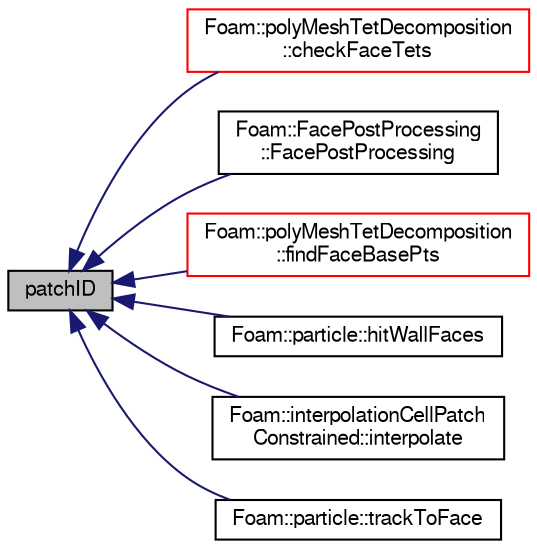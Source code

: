 digraph "patchID"
{
  bgcolor="transparent";
  edge [fontname="FreeSans",fontsize="10",labelfontname="FreeSans",labelfontsize="10"];
  node [fontname="FreeSans",fontsize="10",shape=record];
  rankdir="LR";
  Node1 [label="patchID",height=0.2,width=0.4,color="black", fillcolor="grey75", style="filled" fontcolor="black"];
  Node1 -> Node2 [dir="back",color="midnightblue",fontsize="10",style="solid",fontname="FreeSans"];
  Node2 [label="Foam::polyMeshTetDecomposition\l::checkFaceTets",height=0.2,width=0.4,color="red",URL="$a01867.html#a73ef5247a1e78210c08a4a9ef6222e9f",tooltip="Check face-decomposition tet volume. "];
  Node1 -> Node3 [dir="back",color="midnightblue",fontsize="10",style="solid",fontname="FreeSans"];
  Node3 [label="Foam::FacePostProcessing\l::FacePostProcessing",height=0.2,width=0.4,color="black",URL="$a00709.html#ada8bf2fb634a22e3abfd39a829f2f8c1",tooltip="Construct from dictionary. "];
  Node1 -> Node4 [dir="back",color="midnightblue",fontsize="10",style="solid",fontname="FreeSans"];
  Node4 [label="Foam::polyMeshTetDecomposition\l::findFaceBasePts",height=0.2,width=0.4,color="red",URL="$a01867.html#a3336759b0c761efa929d4adf95831754",tooltip="Find a suitable base point for each face for decomposition. "];
  Node1 -> Node5 [dir="back",color="midnightblue",fontsize="10",style="solid",fontname="FreeSans"];
  Node5 [label="Foam::particle::hitWallFaces",height=0.2,width=0.4,color="black",URL="$a01725.html#abf78981c0a99e9f135ebc37efcfd1544"];
  Node1 -> Node6 [dir="back",color="midnightblue",fontsize="10",style="solid",fontname="FreeSans"];
  Node6 [label="Foam::interpolationCellPatch\lConstrained::interpolate",height=0.2,width=0.4,color="black",URL="$a01118.html#abe5b877e90e64d50e608b5a06755b944",tooltip="Interpolate field to the given point in the given cell. "];
  Node1 -> Node7 [dir="back",color="midnightblue",fontsize="10",style="solid",fontname="FreeSans"];
  Node7 [label="Foam::particle::trackToFace",height=0.2,width=0.4,color="black",URL="$a01725.html#a843767f232f5b61884dcd757558591e0"];
}
